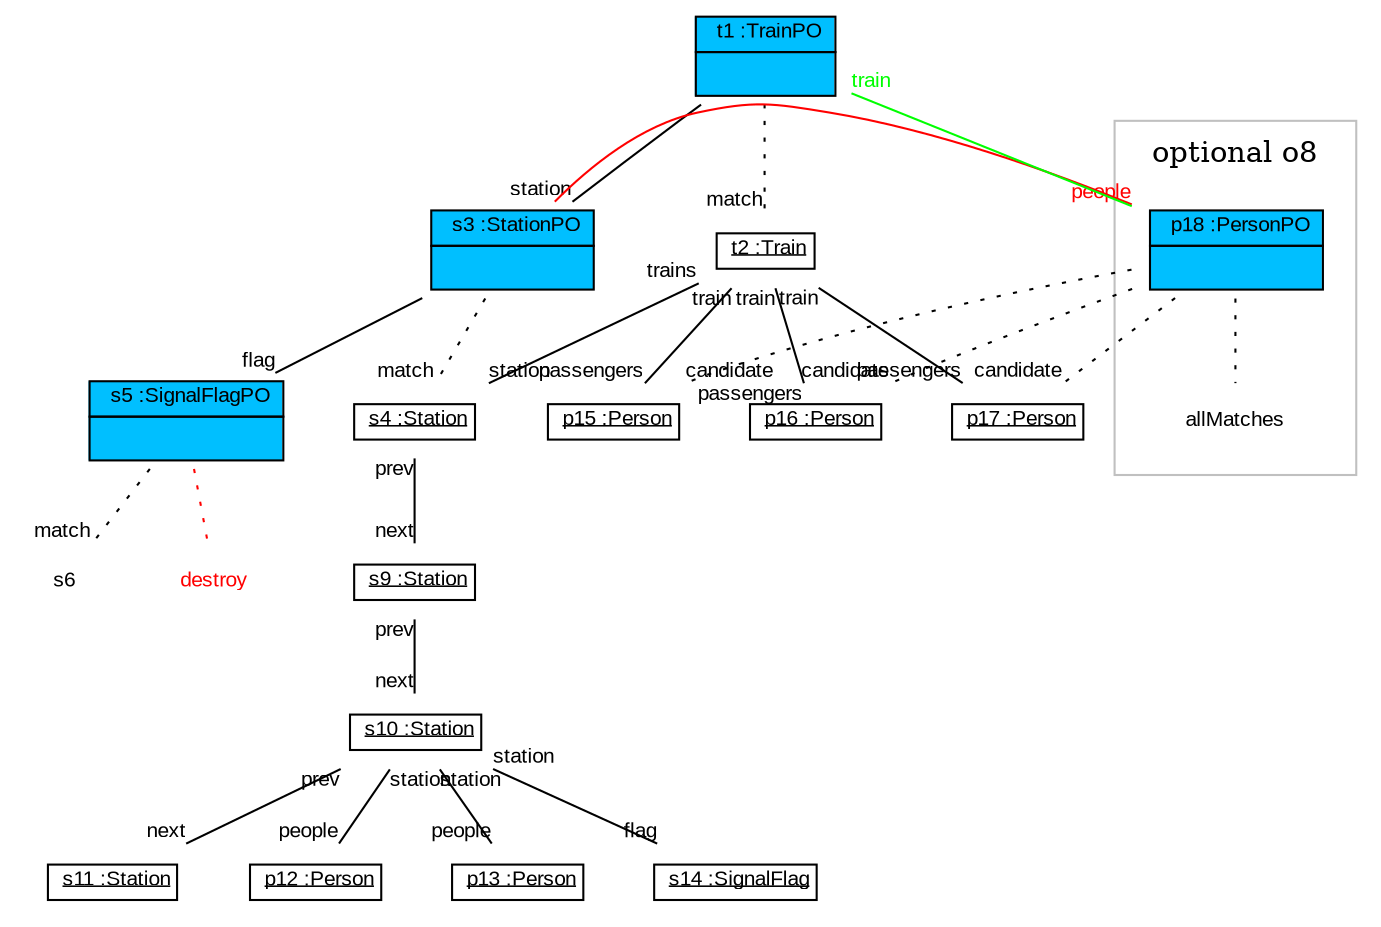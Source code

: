 graph ObjectDiagram {
   node [shape = none, fontsize = 10, fontname = "Arial"];
   edge [fontsize = 10, fontname = "Arial"];

t1 [label=<<table border='0' cellborder='1' cellspacing='0' color='black' bgcolor='deepskyblue'>  <tr> <td align='center'> <font color='black'> t1 :TrainPO </font></td></tr> <tr> <td align='left'> <table border='0' cellborder='0' cellspacing='0' color='black'> <tr> <td>  </td></tr></table></td></tr></table>>];
s3 [label=<<table border='0' cellborder='1' cellspacing='0' color='black' bgcolor='deepskyblue'>  <tr> <td align='center'> <font color='black'> s3 :StationPO </font></td></tr> <tr> <td align='left'> <table border='0' cellborder='0' cellspacing='0' color='black'> <tr> <td>  </td></tr></table></td></tr></table>>];
s5 [label=<<table border='0' cellborder='1' cellspacing='0' color='black' bgcolor='deepskyblue'>  <tr> <td align='center'> <font color='black'> s5 :SignalFlagPO </font></td></tr> <tr> <td align='left'> <table border='0' cellborder='0' cellspacing='0' color='black'> <tr> <td>  </td></tr></table></td></tr></table>>];
d7 [label="destroy" fontcolor="red"]
subgraph cluster_o8 
{
   label=<<table border='0' cellborder='0'><tr><td>optional o8</td></tr></table>>;
   color=grey;

p18 [label=<<table border='0' cellborder='1' cellspacing='0' color='black' bgcolor='deepskyblue'>  <tr> <td align='center'> <font color='black'> p18 :PersonPO </font></td></tr> <tr> <td align='left'> <table border='0' cellborder='0' cellspacing='0' color='black'> <tr> <td>  </td></tr></table></td></tr></table>>];
allMatches_p18 [label=allMatches];
}

t2 [label=<<table border='0' cellborder='1' cellspacing='0'> <tr> <td href="../../SDMLib/src/org/sdmlib/examples/patternrewriteops/model/Train.java"> <u>t2 :Train</u></td></tr></table>>];
s4 [label=<<table border='0' cellborder='1' cellspacing='0'> <tr> <td href="../../SDMLib/src/org/sdmlib/examples/patternrewriteops/model/Station.java"> <u>s4 :Station</u></td></tr></table>>];
s9 [label=<<table border='0' cellborder='1' cellspacing='0'> <tr> <td href="../../SDMLib/src/org/sdmlib/examples/patternrewriteops/model/Station.java"> <u>s9 :Station</u></td></tr></table>>];
s10 [label=<<table border='0' cellborder='1' cellspacing='0'> <tr> <td href="../../SDMLib/src/org/sdmlib/examples/patternrewriteops/model/Station.java"> <u>s10 :Station</u></td></tr></table>>];
s11 [label=<<table border='0' cellborder='1' cellspacing='0'> <tr> <td href="../../SDMLib/src/org/sdmlib/examples/patternrewriteops/model/Station.java"> <u>s11 :Station</u></td></tr></table>>];
p12 [label=<<table border='0' cellborder='1' cellspacing='0'> <tr> <td href="../../SDMLib/src/org/sdmlib/examples/patternrewriteops/model/Person.java"> <u>p12 :Person</u></td></tr></table>>];
p13 [label=<<table border='0' cellborder='1' cellspacing='0'> <tr> <td href="../../SDMLib/src/org/sdmlib/examples/patternrewriteops/model/Person.java"> <u>p13 :Person</u></td></tr></table>>];
s14 [label=<<table border='0' cellborder='1' cellspacing='0'> <tr> <td href="../../SDMLib/src/org/sdmlib/examples/patternrewriteops/model/SignalFlag.java"> <u>s14 :SignalFlag</u></td></tr></table>>];
p15 [label=<<table border='0' cellborder='1' cellspacing='0'> <tr> <td href="../../SDMLib/src/org/sdmlib/examples/patternrewriteops/model/Person.java"> <u>p15 :Person</u></td></tr></table>>];
p16 [label=<<table border='0' cellborder='1' cellspacing='0'> <tr> <td href="../../SDMLib/src/org/sdmlib/examples/patternrewriteops/model/Person.java"> <u>p16 :Person</u></td></tr></table>>];
p17 [label=<<table border='0' cellborder='1' cellspacing='0'> <tr> <td href="../../SDMLib/src/org/sdmlib/examples/patternrewriteops/model/Person.java"> <u>p17 :Person</u></td></tr></table>>];

t1 -- t2 [headlabel = "match" style="dotted" color="black" fontcolor="black"];
s3 -- s4 [headlabel = "match" style="dotted" color="black" fontcolor="black"];
s5 -- s6 [headlabel = "match" style="dotted" color="black" fontcolor="black"];
s5 -- d7 [style="dotted" color="red" fontcolor="red"];
p18 -- allMatches_p18 [style="dotted"];
p18 -- p15 [headlabel = "candidate" style="dotted" color="black" fontcolor="black"];
p18 -- p16 [headlabel = "candidate" style="dotted" color="black" fontcolor="black"];
p18 -- p17 [headlabel = "candidate" style="dotted" color="black" fontcolor="black"];
t1 -- s3 [headlabel = "station" taillabel = "" color="black" fontcolor="black"];
s3 -- s5 [headlabel = "flag" taillabel = "" color="black" fontcolor="black"];
s3 -- p18 [headlabel = "people" taillabel = "" color="red" fontcolor="red"];
p18 -- t1 [headlabel = "train" taillabel = "" color="green" fontcolor="green"];
t2 -- p15 [headlabel = "passengers" taillabel = "train"];
t2 -- p16 [headlabel = "passengers" taillabel = "train"];
t2 -- p17 [headlabel = "passengers" taillabel = "train"];
t2 -- s4 [headlabel = "station" taillabel = "trains"];
s4 -- s9 [headlabel = "next" taillabel = "prev"];
s9 -- s10 [headlabel = "next" taillabel = "prev"];
s10 -- s11 [headlabel = "next" taillabel = "prev"];
s10 -- s14 [headlabel = "flag" taillabel = "station"];
s10 -- p12 [headlabel = "people" taillabel = "station"];
s10 -- p13 [headlabel = "people" taillabel = "station"];
}
